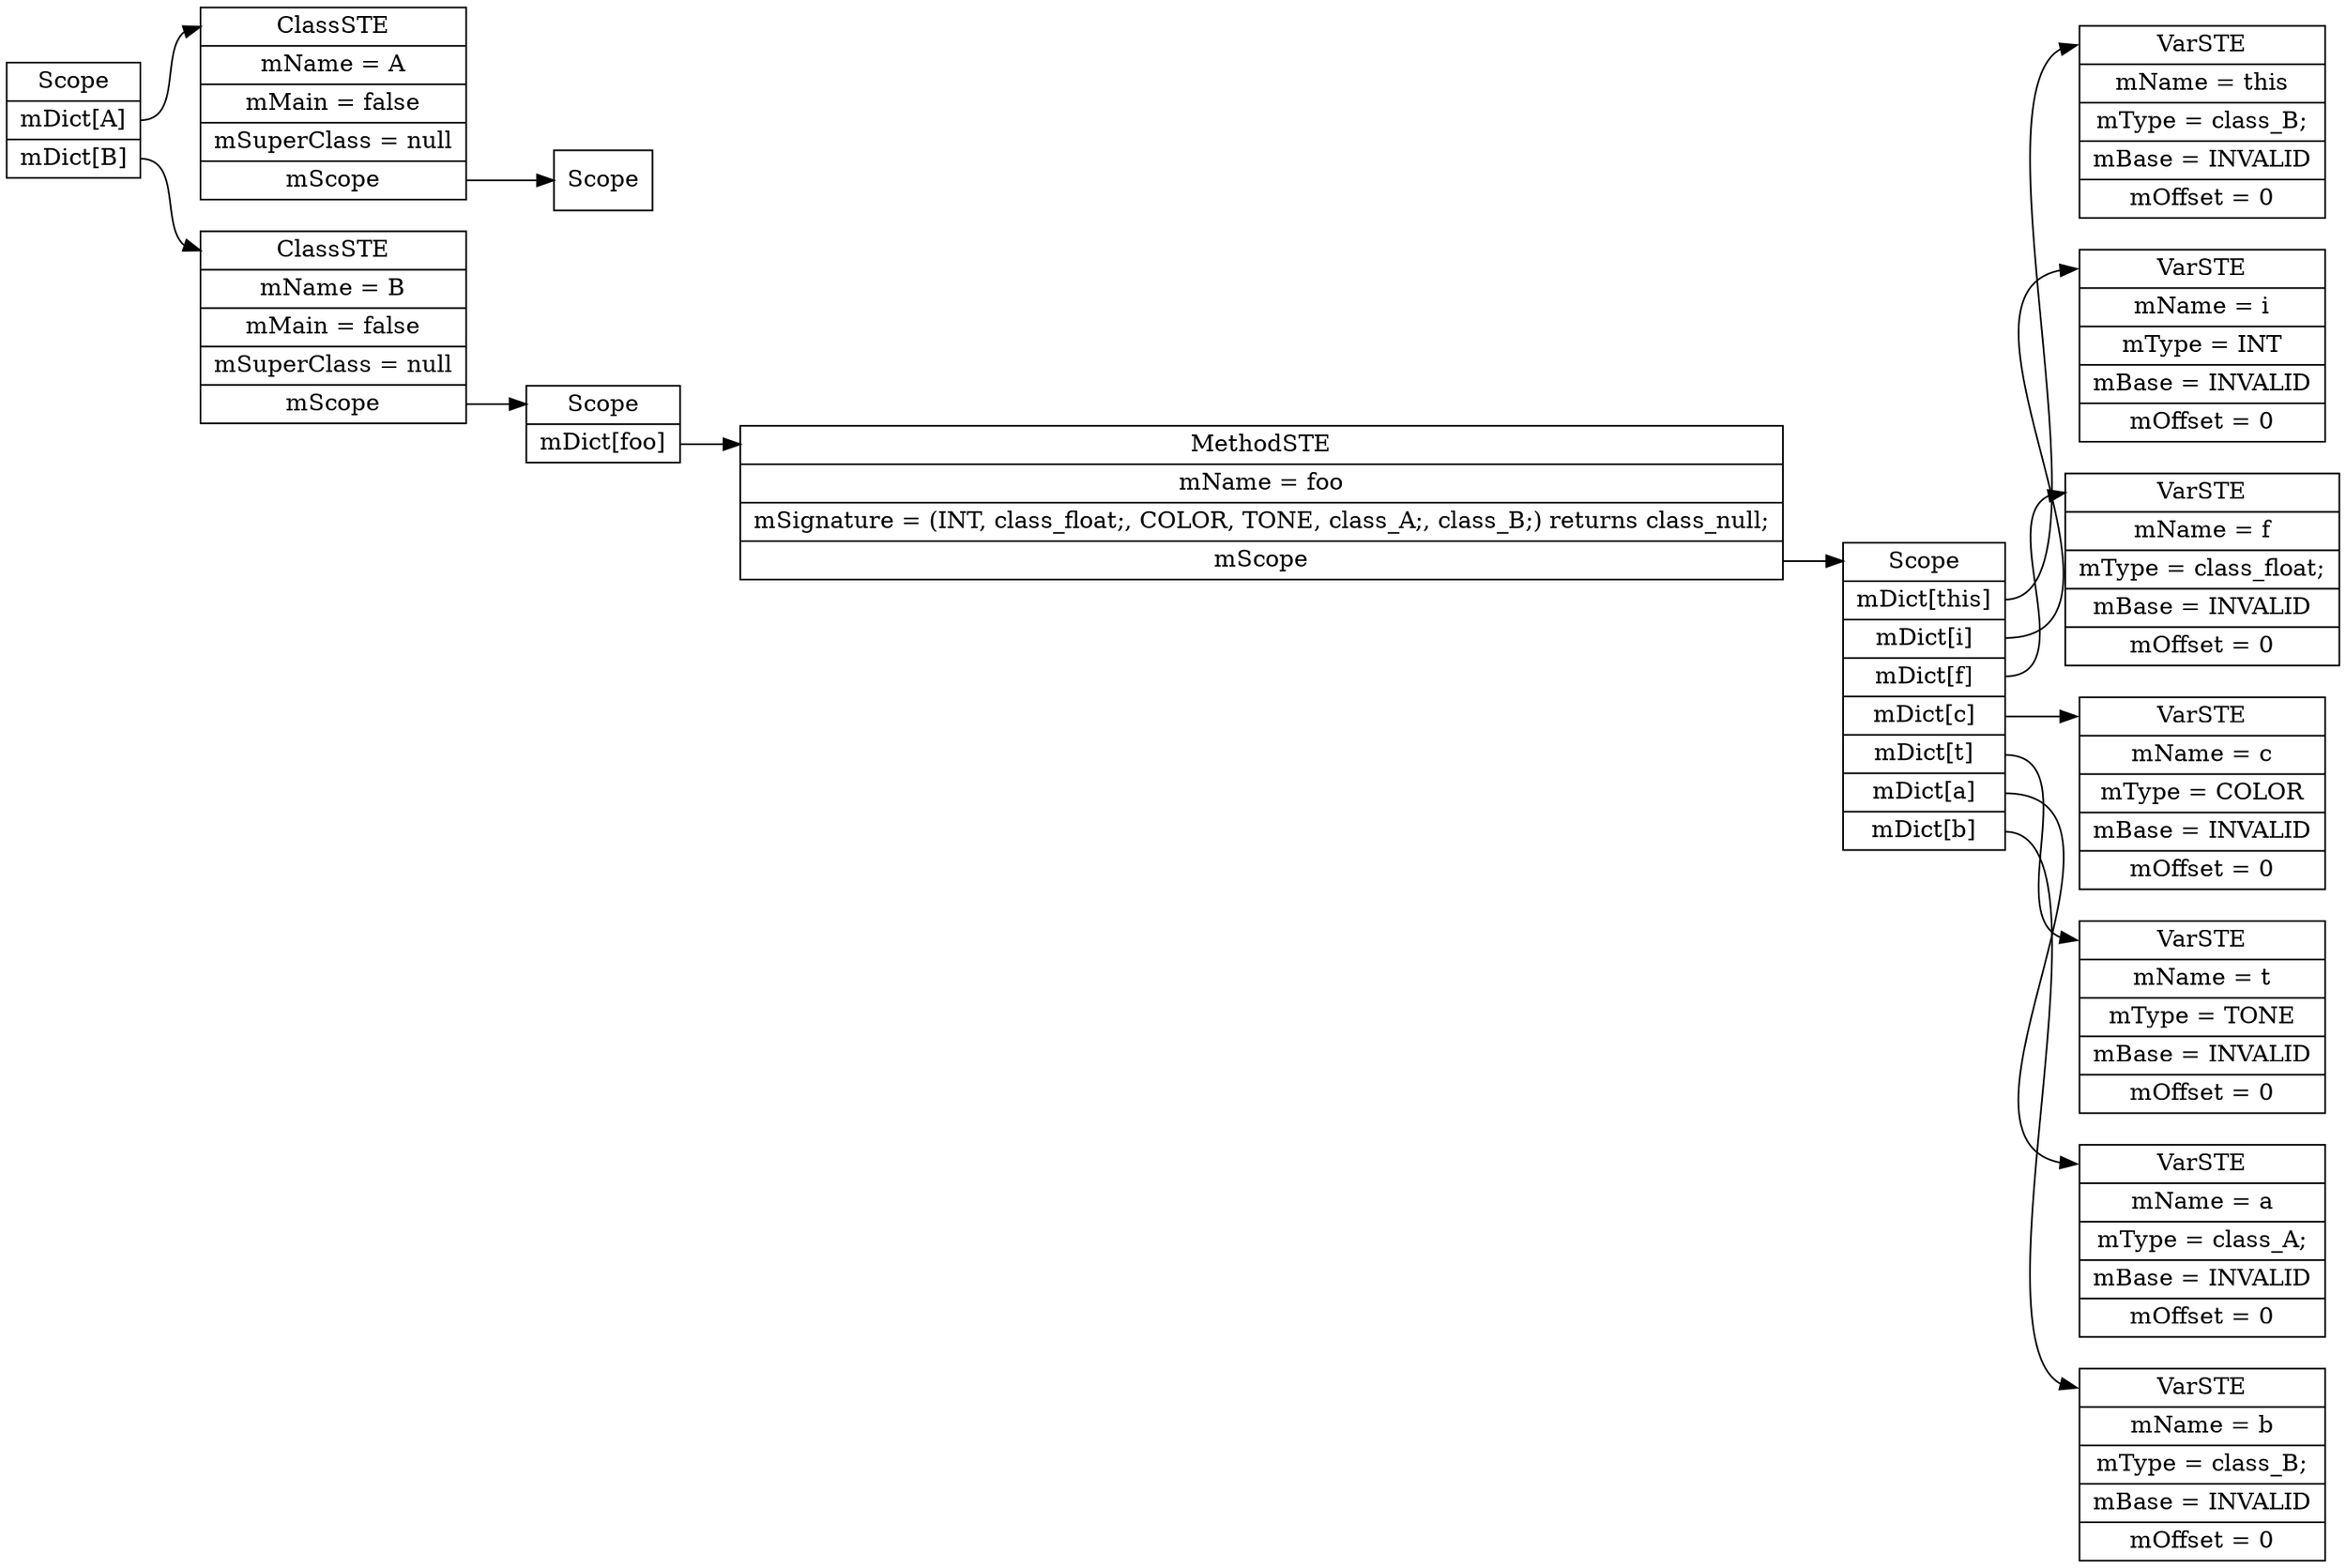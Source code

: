 digraph SymTable {
	graph [rankdir="LR"];
	node [shape=record];
	0 [label=" <f0> Scope | <f1> mDict\[A\] | <f2> mDict\[B\] "];
	1 [label=" <f0> ClassSTE | <f1> mName = A| <f2> mMain = false| <f3> mSuperClass = null| <f4> mScope "];
	2 [label=" <f0> Scope "];
	3 [label=" <f0> ClassSTE | <f1> mName = B| <f2> mMain = false| <f3> mSuperClass = null| <f4> mScope "];
	4 [label=" <f0> Scope | <f1> mDict\[foo\] "];
	5 [label=" <f0> MethodSTE | <f1> mName = foo| <f2> mSignature = (INT, class_float;, COLOR, TONE, class_A;, class_B;) returns class_null;| <f3> mScope "];
	6 [label=" <f0> Scope | <f1> mDict\[this\] | <f2> mDict\[i\] | <f3> mDict\[f\] | <f4> mDict\[c\] | <f5> mDict\[t\] | <f6> mDict\[a\] | <f7> mDict\[b\] "];
	7 [label=" <f0> VarSTE | <f1> mName = this| <f2> mType = class_B;| <f3> mBase = INVALID| <f4> mOffset = 0"];
	8 [label=" <f0> VarSTE | <f1> mName = i| <f2> mType = INT| <f3> mBase = INVALID| <f4> mOffset = 0"];
	9 [label=" <f0> VarSTE | <f1> mName = f| <f2> mType = class_float;| <f3> mBase = INVALID| <f4> mOffset = 0"];
	10 [label=" <f0> VarSTE | <f1> mName = c| <f2> mType = COLOR| <f3> mBase = INVALID| <f4> mOffset = 0"];
	11 [label=" <f0> VarSTE | <f1> mName = t| <f2> mType = TONE| <f3> mBase = INVALID| <f4> mOffset = 0"];
	12 [label=" <f0> VarSTE | <f1> mName = a| <f2> mType = class_A;| <f3> mBase = INVALID| <f4> mOffset = 0"];
	13 [label=" <f0> VarSTE | <f1> mName = b| <f2> mType = class_B;| <f3> mBase = INVALID| <f4> mOffset = 0"];

	0:<f1> -> 1:<f0>;
	0:<f2> -> 3:<f0>;
	1:<f4> -> 2:<f0>;
	3:<f4> -> 4:<f0>;
	4:<f1> -> 5:<f0>;
	5:<f3> -> 6:<f0>;
	6:<f1> -> 7:<f0>;
	6:<f2> -> 8:<f0>;
	6:<f3> -> 9:<f0>;
	6:<f4> -> 10:<f0>;
	6:<f5> -> 11:<f0>;
	6:<f6> -> 12:<f0>;
	6:<f7> -> 13:<f0>;
}